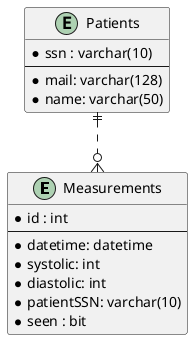 @startuml Schema

entity Measurements {
    * id : int
    --
    * datetime: datetime
    * systolic: int
    * diastolic: int
    * patientSSN: varchar(10)
    * seen : bit
}

entity Patients { 
    * ssn : varchar(10)
    --
    * mail: varchar(128)
    * name: varchar(50)
}

Patients||..o{Measurements

@enduml